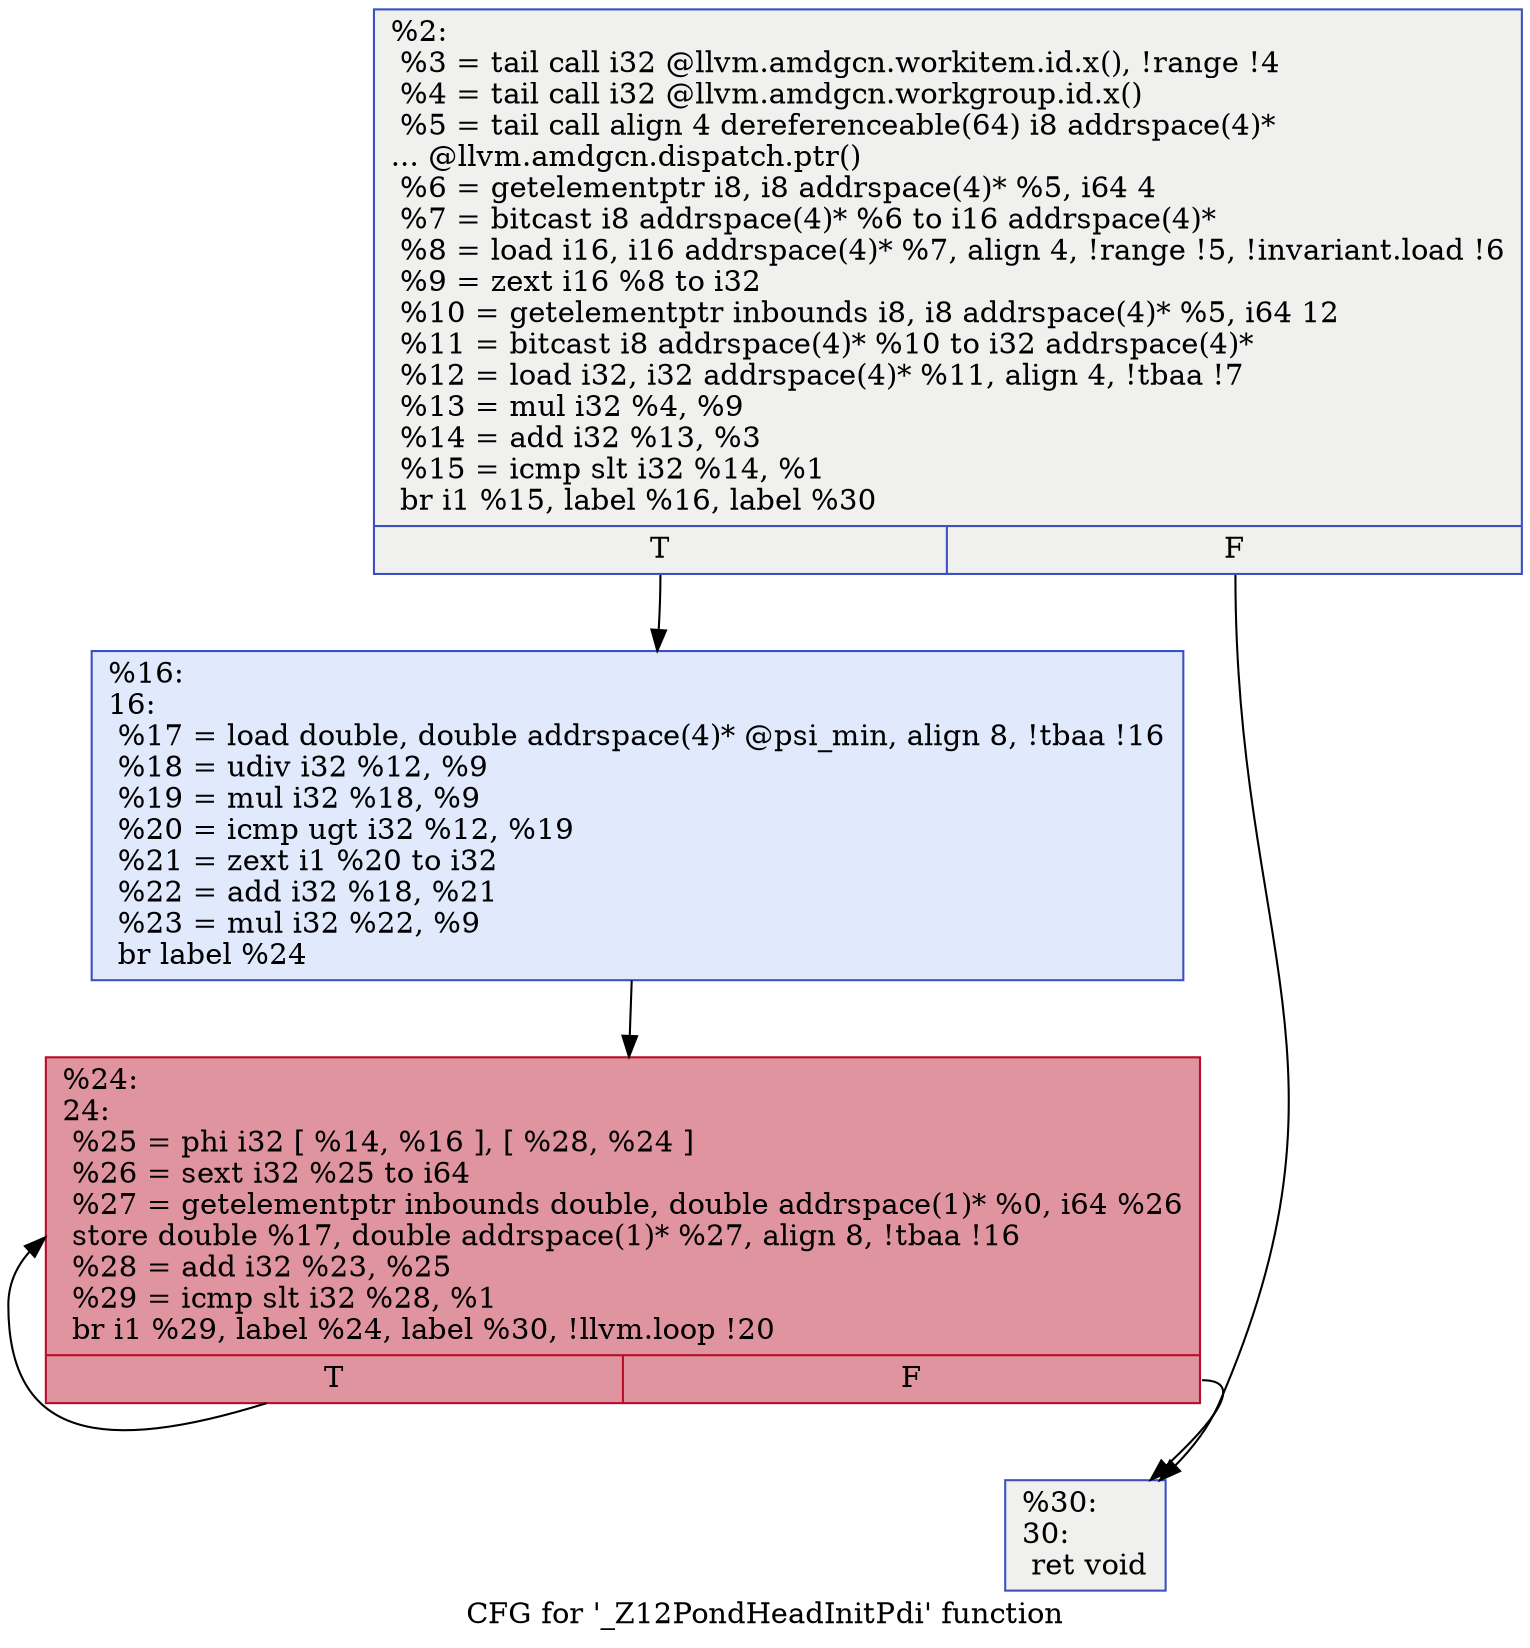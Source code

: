 digraph "CFG for '_Z12PondHeadInitPdi' function" {
	label="CFG for '_Z12PondHeadInitPdi' function";

	Node0x44faa90 [shape=record,color="#3d50c3ff", style=filled, fillcolor="#dedcdb70",label="{%2:\l  %3 = tail call i32 @llvm.amdgcn.workitem.id.x(), !range !4\l  %4 = tail call i32 @llvm.amdgcn.workgroup.id.x()\l  %5 = tail call align 4 dereferenceable(64) i8 addrspace(4)*\l... @llvm.amdgcn.dispatch.ptr()\l  %6 = getelementptr i8, i8 addrspace(4)* %5, i64 4\l  %7 = bitcast i8 addrspace(4)* %6 to i16 addrspace(4)*\l  %8 = load i16, i16 addrspace(4)* %7, align 4, !range !5, !invariant.load !6\l  %9 = zext i16 %8 to i32\l  %10 = getelementptr inbounds i8, i8 addrspace(4)* %5, i64 12\l  %11 = bitcast i8 addrspace(4)* %10 to i32 addrspace(4)*\l  %12 = load i32, i32 addrspace(4)* %11, align 4, !tbaa !7\l  %13 = mul i32 %4, %9\l  %14 = add i32 %13, %3\l  %15 = icmp slt i32 %14, %1\l  br i1 %15, label %16, label %30\l|{<s0>T|<s1>F}}"];
	Node0x44faa90:s0 -> Node0x44fba30;
	Node0x44faa90:s1 -> Node0x44fc730;
	Node0x44fba30 [shape=record,color="#3d50c3ff", style=filled, fillcolor="#b9d0f970",label="{%16:\l16:                                               \l  %17 = load double, double addrspace(4)* @psi_min, align 8, !tbaa !16\l  %18 = udiv i32 %12, %9\l  %19 = mul i32 %18, %9\l  %20 = icmp ugt i32 %12, %19\l  %21 = zext i1 %20 to i32\l  %22 = add i32 %18, %21\l  %23 = mul i32 %22, %9\l  br label %24\l}"];
	Node0x44fba30 -> Node0x44fcdc0;
	Node0x44fcdc0 [shape=record,color="#b70d28ff", style=filled, fillcolor="#b70d2870",label="{%24:\l24:                                               \l  %25 = phi i32 [ %14, %16 ], [ %28, %24 ]\l  %26 = sext i32 %25 to i64\l  %27 = getelementptr inbounds double, double addrspace(1)* %0, i64 %26\l  store double %17, double addrspace(1)* %27, align 8, !tbaa !16\l  %28 = add i32 %23, %25\l  %29 = icmp slt i32 %28, %1\l  br i1 %29, label %24, label %30, !llvm.loop !20\l|{<s0>T|<s1>F}}"];
	Node0x44fcdc0:s0 -> Node0x44fcdc0;
	Node0x44fcdc0:s1 -> Node0x44fc730;
	Node0x44fc730 [shape=record,color="#3d50c3ff", style=filled, fillcolor="#dedcdb70",label="{%30:\l30:                                               \l  ret void\l}"];
}
